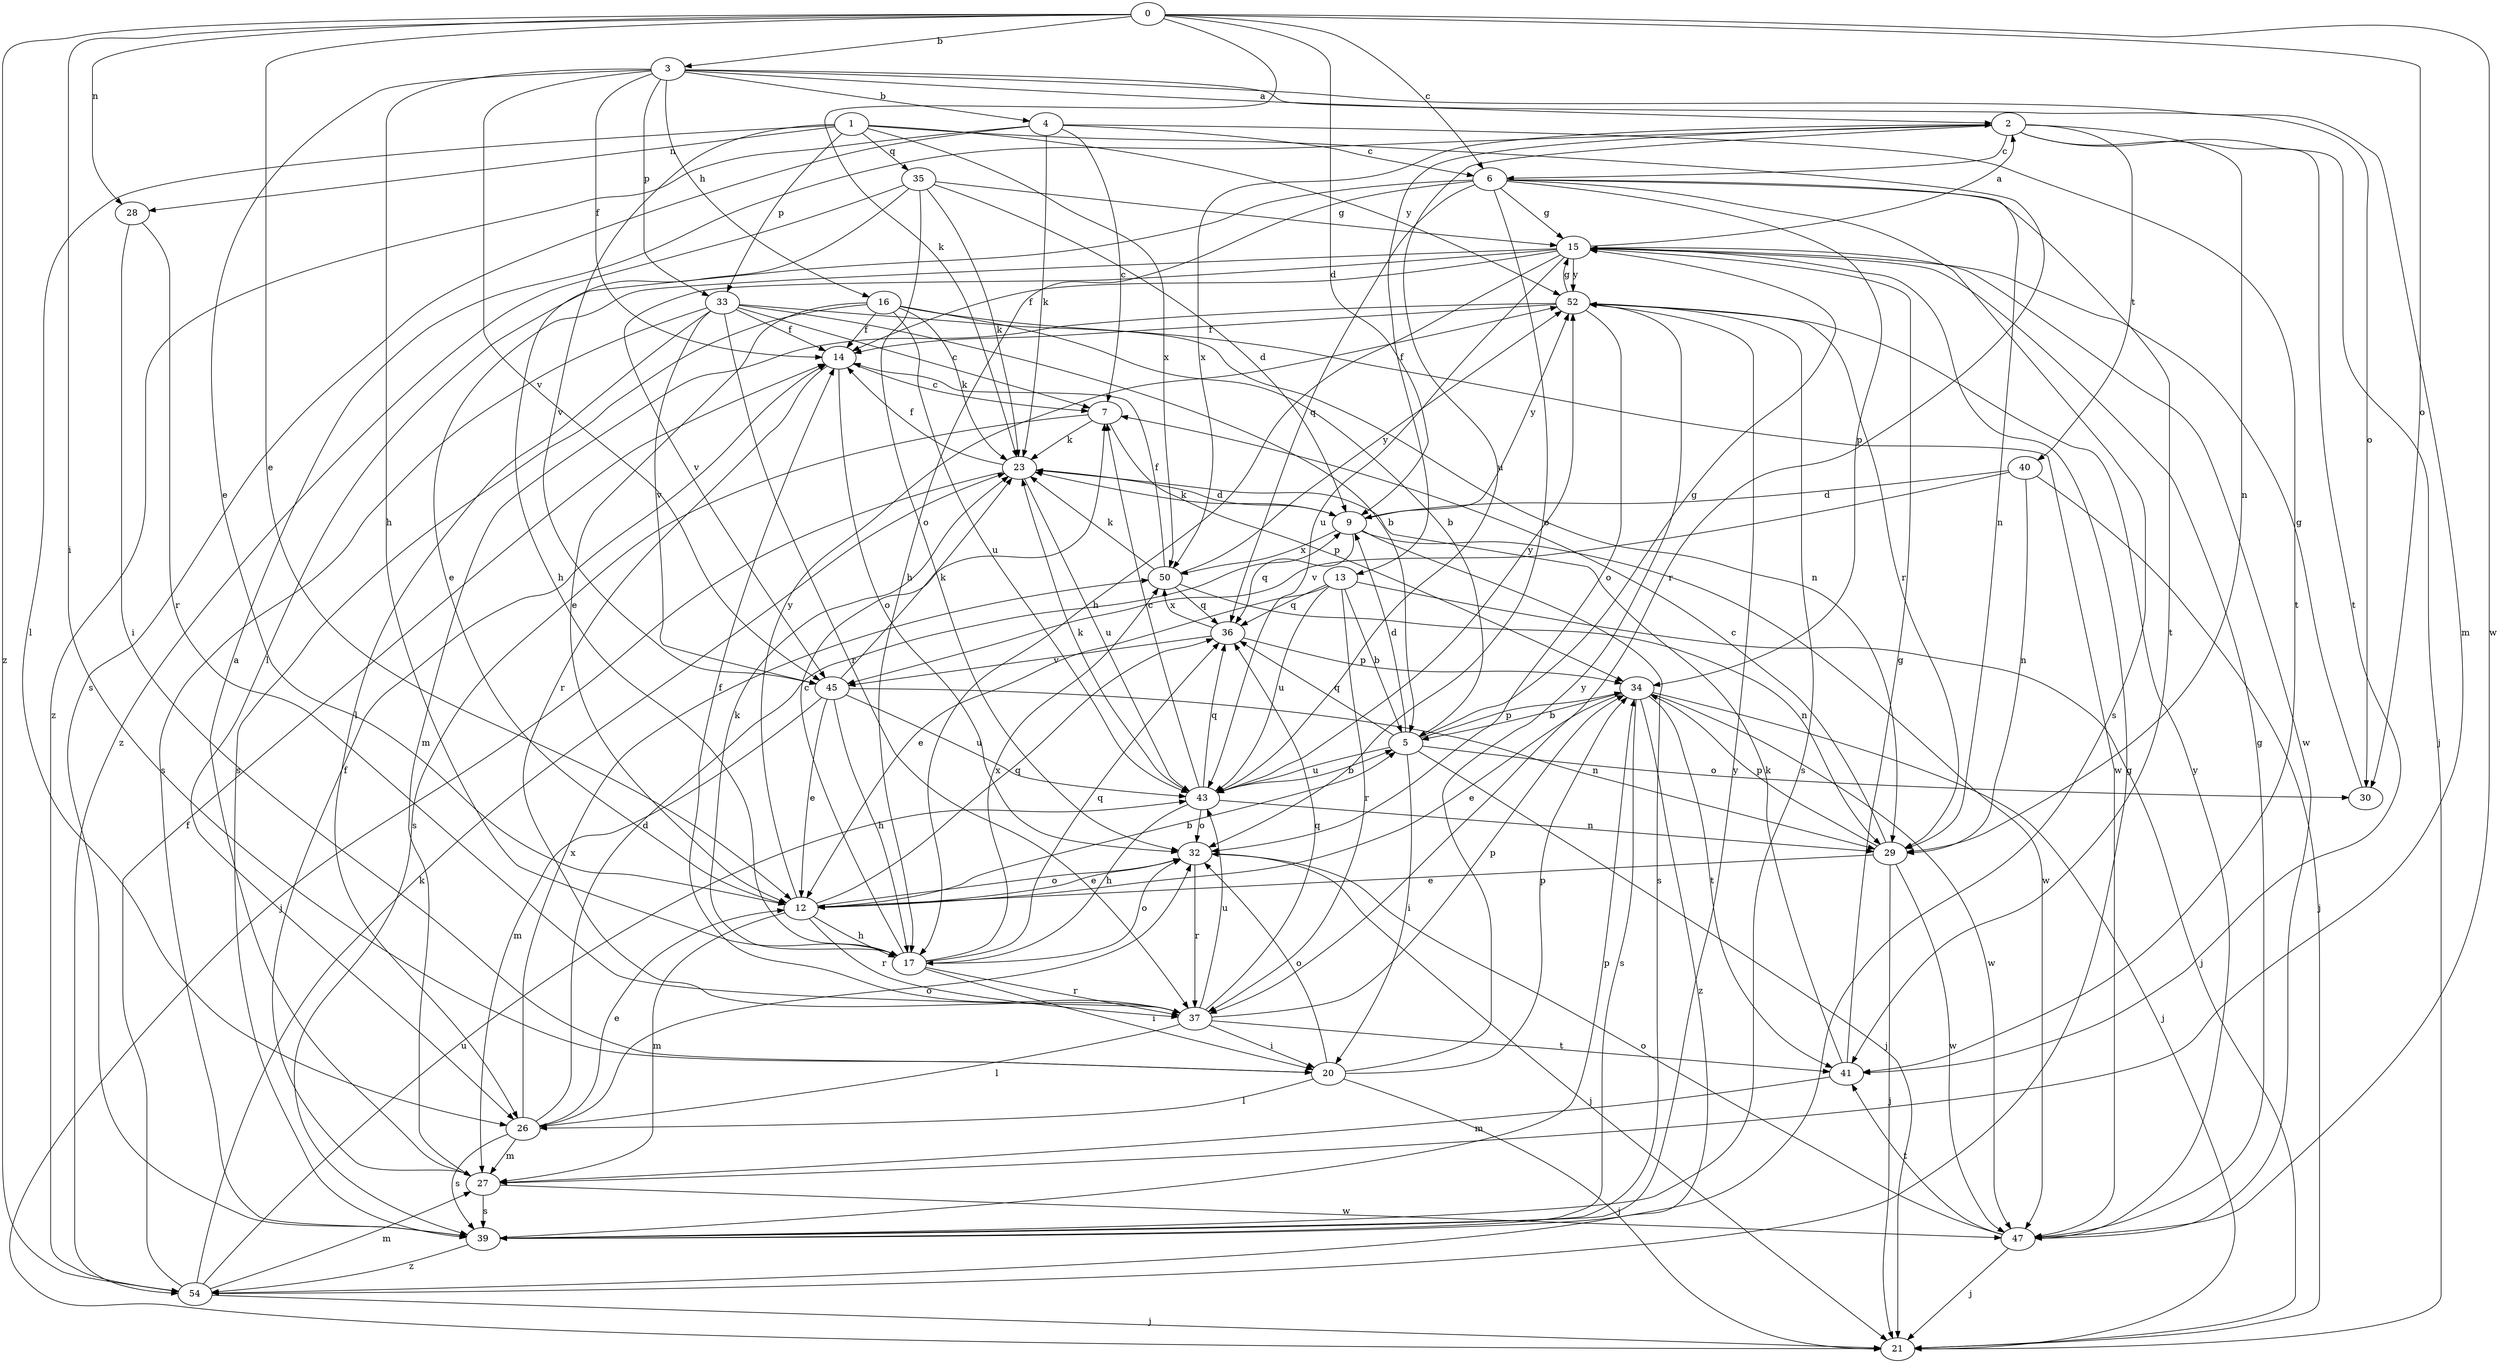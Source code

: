 strict digraph  {
0;
1;
2;
3;
4;
5;
6;
7;
9;
12;
13;
14;
15;
16;
17;
20;
21;
23;
26;
27;
28;
29;
30;
32;
33;
34;
35;
36;
37;
39;
40;
41;
43;
45;
47;
50;
52;
54;
0 -> 3  [label=b];
0 -> 6  [label=c];
0 -> 9  [label=d];
0 -> 12  [label=e];
0 -> 20  [label=i];
0 -> 23  [label=k];
0 -> 28  [label=n];
0 -> 30  [label=o];
0 -> 47  [label=w];
0 -> 54  [label=z];
1 -> 26  [label=l];
1 -> 28  [label=n];
1 -> 33  [label=p];
1 -> 35  [label=q];
1 -> 37  [label=r];
1 -> 45  [label=v];
1 -> 50  [label=x];
1 -> 52  [label=y];
2 -> 6  [label=c];
2 -> 13  [label=f];
2 -> 21  [label=j];
2 -> 29  [label=n];
2 -> 40  [label=t];
2 -> 41  [label=t];
2 -> 43  [label=u];
2 -> 50  [label=x];
3 -> 2  [label=a];
3 -> 4  [label=b];
3 -> 12  [label=e];
3 -> 14  [label=f];
3 -> 16  [label=h];
3 -> 17  [label=h];
3 -> 27  [label=m];
3 -> 30  [label=o];
3 -> 33  [label=p];
3 -> 45  [label=v];
4 -> 6  [label=c];
4 -> 7  [label=c];
4 -> 23  [label=k];
4 -> 39  [label=s];
4 -> 41  [label=t];
4 -> 54  [label=z];
5 -> 9  [label=d];
5 -> 15  [label=g];
5 -> 20  [label=i];
5 -> 21  [label=j];
5 -> 30  [label=o];
5 -> 34  [label=p];
5 -> 36  [label=q];
5 -> 43  [label=u];
6 -> 15  [label=g];
6 -> 17  [label=h];
6 -> 26  [label=l];
6 -> 29  [label=n];
6 -> 32  [label=o];
6 -> 34  [label=p];
6 -> 36  [label=q];
6 -> 39  [label=s];
6 -> 41  [label=t];
7 -> 23  [label=k];
7 -> 34  [label=p];
7 -> 39  [label=s];
9 -> 23  [label=k];
9 -> 36  [label=q];
9 -> 39  [label=s];
9 -> 47  [label=w];
9 -> 50  [label=x];
9 -> 52  [label=y];
12 -> 5  [label=b];
12 -> 17  [label=h];
12 -> 27  [label=m];
12 -> 32  [label=o];
12 -> 36  [label=q];
12 -> 37  [label=r];
12 -> 52  [label=y];
13 -> 5  [label=b];
13 -> 12  [label=e];
13 -> 21  [label=j];
13 -> 36  [label=q];
13 -> 37  [label=r];
13 -> 43  [label=u];
14 -> 7  [label=c];
14 -> 32  [label=o];
14 -> 37  [label=r];
15 -> 2  [label=a];
15 -> 12  [label=e];
15 -> 14  [label=f];
15 -> 17  [label=h];
15 -> 43  [label=u];
15 -> 45  [label=v];
15 -> 47  [label=w];
15 -> 52  [label=y];
16 -> 5  [label=b];
16 -> 12  [label=e];
16 -> 14  [label=f];
16 -> 23  [label=k];
16 -> 39  [label=s];
16 -> 43  [label=u];
16 -> 47  [label=w];
17 -> 7  [label=c];
17 -> 20  [label=i];
17 -> 23  [label=k];
17 -> 32  [label=o];
17 -> 36  [label=q];
17 -> 37  [label=r];
17 -> 50  [label=x];
20 -> 21  [label=j];
20 -> 26  [label=l];
20 -> 32  [label=o];
20 -> 34  [label=p];
20 -> 52  [label=y];
23 -> 9  [label=d];
23 -> 14  [label=f];
23 -> 21  [label=j];
23 -> 43  [label=u];
26 -> 9  [label=d];
26 -> 12  [label=e];
26 -> 27  [label=m];
26 -> 32  [label=o];
26 -> 39  [label=s];
26 -> 50  [label=x];
27 -> 2  [label=a];
27 -> 14  [label=f];
27 -> 39  [label=s];
27 -> 47  [label=w];
28 -> 20  [label=i];
28 -> 37  [label=r];
29 -> 7  [label=c];
29 -> 12  [label=e];
29 -> 21  [label=j];
29 -> 34  [label=p];
29 -> 47  [label=w];
30 -> 15  [label=g];
32 -> 12  [label=e];
32 -> 21  [label=j];
32 -> 37  [label=r];
33 -> 5  [label=b];
33 -> 7  [label=c];
33 -> 14  [label=f];
33 -> 26  [label=l];
33 -> 29  [label=n];
33 -> 37  [label=r];
33 -> 39  [label=s];
33 -> 45  [label=v];
34 -> 5  [label=b];
34 -> 12  [label=e];
34 -> 21  [label=j];
34 -> 39  [label=s];
34 -> 41  [label=t];
34 -> 47  [label=w];
34 -> 54  [label=z];
35 -> 9  [label=d];
35 -> 15  [label=g];
35 -> 17  [label=h];
35 -> 23  [label=k];
35 -> 32  [label=o];
35 -> 54  [label=z];
36 -> 34  [label=p];
36 -> 45  [label=v];
36 -> 50  [label=x];
37 -> 14  [label=f];
37 -> 20  [label=i];
37 -> 26  [label=l];
37 -> 34  [label=p];
37 -> 36  [label=q];
37 -> 41  [label=t];
37 -> 43  [label=u];
39 -> 34  [label=p];
39 -> 52  [label=y];
39 -> 54  [label=z];
40 -> 9  [label=d];
40 -> 21  [label=j];
40 -> 29  [label=n];
40 -> 45  [label=v];
41 -> 15  [label=g];
41 -> 23  [label=k];
41 -> 27  [label=m];
43 -> 5  [label=b];
43 -> 7  [label=c];
43 -> 17  [label=h];
43 -> 23  [label=k];
43 -> 29  [label=n];
43 -> 32  [label=o];
43 -> 36  [label=q];
43 -> 52  [label=y];
45 -> 12  [label=e];
45 -> 17  [label=h];
45 -> 23  [label=k];
45 -> 27  [label=m];
45 -> 29  [label=n];
45 -> 43  [label=u];
47 -> 15  [label=g];
47 -> 21  [label=j];
47 -> 32  [label=o];
47 -> 41  [label=t];
47 -> 52  [label=y];
50 -> 14  [label=f];
50 -> 23  [label=k];
50 -> 29  [label=n];
50 -> 36  [label=q];
50 -> 52  [label=y];
52 -> 14  [label=f];
52 -> 15  [label=g];
52 -> 27  [label=m];
52 -> 32  [label=o];
52 -> 39  [label=s];
52 -> 29  [label=r];
54 -> 14  [label=f];
54 -> 15  [label=g];
54 -> 21  [label=j];
54 -> 23  [label=k];
54 -> 27  [label=m];
54 -> 43  [label=u];
}
